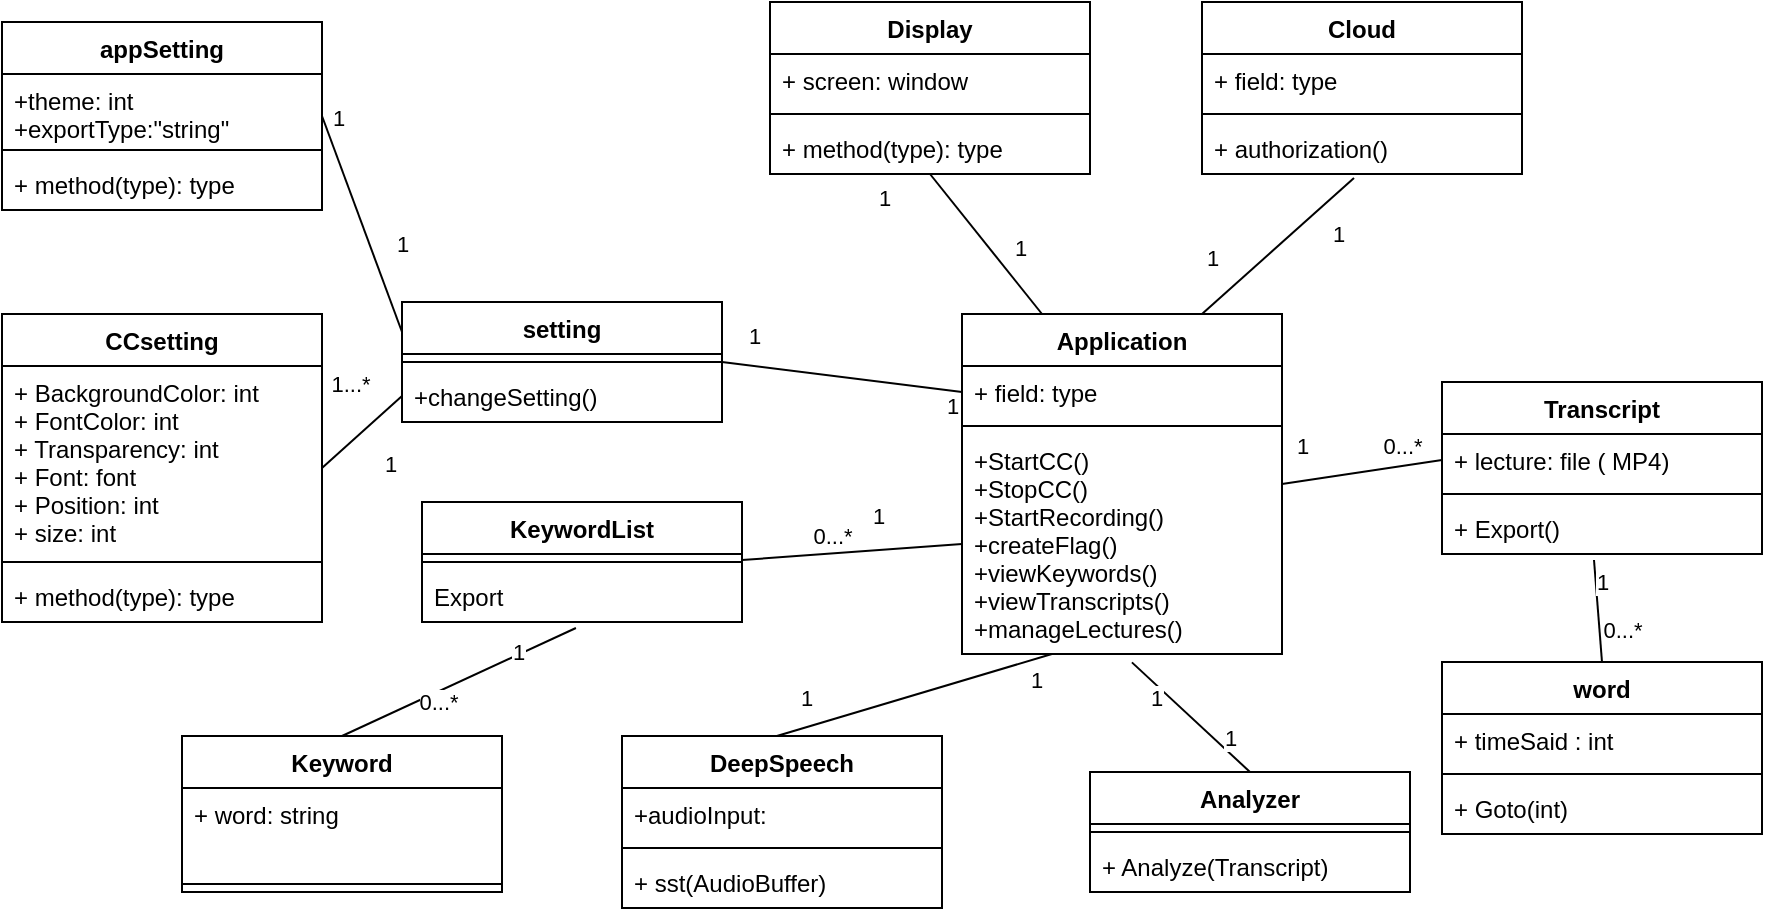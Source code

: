 <mxfile version="13.7.7" type="device"><diagram id="ke-vox9XY407SdoFLT9R" name="Page-1"><mxGraphModel dx="2249" dy="803" grid="1" gridSize="10" guides="1" tooltips="1" connect="1" arrows="1" fold="1" page="1" pageScale="1" pageWidth="827" pageHeight="1169" math="0" shadow="0"><root><mxCell id="0"/><mxCell id="1" parent="0"/><mxCell id="bHjHPUOmLQNtJoovBf43-21" value="" style="endArrow=none;html=1;entryX=0.475;entryY=1.115;entryDx=0;entryDy=0;exitX=0.5;exitY=0;exitDx=0;exitDy=0;entryPerimeter=0;" edge="1" parent="1" source="bHjHPUOmLQNtJoovBf43-9" target="bHjHPUOmLQNtJoovBf43-43"><mxGeometry width="50" height="50" relative="1" as="geometry"><mxPoint x="360" y="430" as="sourcePoint"/><mxPoint x="670" y="464" as="targetPoint"/></mxGeometry></mxCell><mxCell id="bHjHPUOmLQNtJoovBf43-57" value="1" style="edgeLabel;html=1;align=center;verticalAlign=middle;resizable=0;points=[];" vertex="1" connectable="0" parent="bHjHPUOmLQNtJoovBf43-21"><mxGeometry x="0.451" relative="1" as="geometry"><mxPoint x="2.89" y="-3.11" as="offset"/></mxGeometry></mxCell><mxCell id="bHjHPUOmLQNtJoovBf43-58" value="0...*" style="edgeLabel;html=1;align=center;verticalAlign=middle;resizable=0;points=[];" vertex="1" connectable="0" parent="bHjHPUOmLQNtJoovBf43-21"><mxGeometry x="-0.373" relative="1" as="geometry"><mxPoint x="11.25" as="offset"/></mxGeometry></mxCell><mxCell id="bHjHPUOmLQNtJoovBf43-9" value="word" style="swimlane;fontStyle=1;align=center;verticalAlign=top;childLayout=stackLayout;horizontal=1;startSize=26;horizontalStack=0;resizeParent=1;resizeParentMax=0;resizeLast=0;collapsible=1;marginBottom=0;" vertex="1" parent="1"><mxGeometry x="590" y="530" width="160" height="86" as="geometry"/></mxCell><mxCell id="bHjHPUOmLQNtJoovBf43-10" value="+ timeSaid : int" style="text;strokeColor=none;fillColor=none;align=left;verticalAlign=top;spacingLeft=4;spacingRight=4;overflow=hidden;rotatable=0;points=[[0,0.5],[1,0.5]];portConstraint=eastwest;" vertex="1" parent="bHjHPUOmLQNtJoovBf43-9"><mxGeometry y="26" width="160" height="26" as="geometry"/></mxCell><mxCell id="bHjHPUOmLQNtJoovBf43-11" value="" style="line;strokeWidth=1;fillColor=none;align=left;verticalAlign=middle;spacingTop=-1;spacingLeft=3;spacingRight=3;rotatable=0;labelPosition=right;points=[];portConstraint=eastwest;" vertex="1" parent="bHjHPUOmLQNtJoovBf43-9"><mxGeometry y="52" width="160" height="8" as="geometry"/></mxCell><mxCell id="bHjHPUOmLQNtJoovBf43-12" value="+ Goto(int)" style="text;strokeColor=none;fillColor=none;align=left;verticalAlign=top;spacingLeft=4;spacingRight=4;overflow=hidden;rotatable=0;points=[[0,0.5],[1,0.5]];portConstraint=eastwest;" vertex="1" parent="bHjHPUOmLQNtJoovBf43-9"><mxGeometry y="60" width="160" height="26" as="geometry"/></mxCell><mxCell id="bHjHPUOmLQNtJoovBf43-22" value="" style="endArrow=none;html=1;entryX=0;entryY=0.5;entryDx=0;entryDy=0;exitX=1;exitY=0.5;exitDx=0;exitDy=0;" edge="1" parent="1" source="bHjHPUOmLQNtJoovBf43-13" target="bHjHPUOmLQNtJoovBf43-41"><mxGeometry width="50" height="50" relative="1" as="geometry"><mxPoint x="490" y="425" as="sourcePoint"/><mxPoint x="600" y="425" as="targetPoint"/></mxGeometry></mxCell><mxCell id="bHjHPUOmLQNtJoovBf43-53" value="0...*" style="edgeLabel;html=1;align=center;verticalAlign=middle;resizable=0;points=[];" vertex="1" connectable="0" parent="bHjHPUOmLQNtJoovBf43-22"><mxGeometry x="0.324" y="1" relative="1" as="geometry"><mxPoint x="7.02" y="-10.65" as="offset"/></mxGeometry></mxCell><mxCell id="bHjHPUOmLQNtJoovBf43-55" value="1" style="edgeLabel;html=1;align=center;verticalAlign=middle;resizable=0;points=[];" vertex="1" connectable="0" parent="bHjHPUOmLQNtJoovBf43-22"><mxGeometry x="-0.45" relative="1" as="geometry"><mxPoint x="-11.97" y="-16.1" as="offset"/></mxGeometry></mxCell><mxCell id="bHjHPUOmLQNtJoovBf43-40" value="Transcript" style="swimlane;fontStyle=1;align=center;verticalAlign=top;childLayout=stackLayout;horizontal=1;startSize=26;horizontalStack=0;resizeParent=1;resizeParentMax=0;resizeLast=0;collapsible=1;marginBottom=0;" vertex="1" parent="1"><mxGeometry x="590" y="390" width="160" height="86" as="geometry"><mxRectangle x="590" y="390" width="100" height="26" as="alternateBounds"/></mxGeometry></mxCell><mxCell id="bHjHPUOmLQNtJoovBf43-41" value="+ lecture: file ( MP4)" style="text;strokeColor=none;fillColor=none;align=left;verticalAlign=top;spacingLeft=4;spacingRight=4;overflow=hidden;rotatable=0;points=[[0,0.5],[1,0.5]];portConstraint=eastwest;" vertex="1" parent="bHjHPUOmLQNtJoovBf43-40"><mxGeometry y="26" width="160" height="26" as="geometry"/></mxCell><mxCell id="bHjHPUOmLQNtJoovBf43-42" value="" style="line;strokeWidth=1;fillColor=none;align=left;verticalAlign=middle;spacingTop=-1;spacingLeft=3;spacingRight=3;rotatable=0;labelPosition=right;points=[];portConstraint=eastwest;" vertex="1" parent="bHjHPUOmLQNtJoovBf43-40"><mxGeometry y="52" width="160" height="8" as="geometry"/></mxCell><mxCell id="bHjHPUOmLQNtJoovBf43-43" value="+ Export()" style="text;strokeColor=none;fillColor=none;align=left;verticalAlign=top;spacingLeft=4;spacingRight=4;overflow=hidden;rotatable=0;points=[[0,0.5],[1,0.5]];portConstraint=eastwest;" vertex="1" parent="bHjHPUOmLQNtJoovBf43-40"><mxGeometry y="60" width="160" height="26" as="geometry"/></mxCell><mxCell id="bHjHPUOmLQNtJoovBf43-69" value="" style="endArrow=none;html=1;exitX=0.25;exitY=0;exitDx=0;exitDy=0;entryX=0.5;entryY=1;entryDx=0;entryDy=0;" edge="1" parent="1" source="bHjHPUOmLQNtJoovBf43-13" target="bHjHPUOmLQNtJoovBf43-28"><mxGeometry width="50" height="50" relative="1" as="geometry"><mxPoint x="430" y="320" as="sourcePoint"/><mxPoint x="334" y="300" as="targetPoint"/></mxGeometry></mxCell><mxCell id="bHjHPUOmLQNtJoovBf43-70" value="1" style="edgeLabel;html=1;align=center;verticalAlign=middle;resizable=0;points=[];" vertex="1" connectable="0" parent="bHjHPUOmLQNtJoovBf43-69"><mxGeometry x="-0.795" y="-2" relative="1" as="geometry"><mxPoint x="-7.24" y="-24.78" as="offset"/></mxGeometry></mxCell><mxCell id="bHjHPUOmLQNtJoovBf43-71" value="&lt;div&gt;1&lt;/div&gt;" style="edgeLabel;html=1;align=center;verticalAlign=middle;resizable=0;points=[];" vertex="1" connectable="0" parent="bHjHPUOmLQNtJoovBf43-69"><mxGeometry x="0.738" y="-3" relative="1" as="geometry"><mxPoint x="-33.33" y="4.91" as="offset"/></mxGeometry></mxCell><mxCell id="bHjHPUOmLQNtJoovBf43-72" value="" style="endArrow=none;html=1;entryX=0.475;entryY=1.077;entryDx=0;entryDy=0;exitX=0.75;exitY=0;exitDx=0;exitDy=0;entryPerimeter=0;" edge="1" parent="1" source="bHjHPUOmLQNtJoovBf43-13" target="bHjHPUOmLQNtJoovBf43-39"><mxGeometry width="50" height="50" relative="1" as="geometry"><mxPoint x="490" y="382" as="sourcePoint"/><mxPoint x="410" y="176" as="targetPoint"/></mxGeometry></mxCell><mxCell id="bHjHPUOmLQNtJoovBf43-73" value="1" style="edgeLabel;html=1;align=center;verticalAlign=middle;resizable=0;points=[];" vertex="1" connectable="0" parent="bHjHPUOmLQNtJoovBf43-72"><mxGeometry x="-0.795" y="-2" relative="1" as="geometry"><mxPoint x="-4.38" y="-22.72" as="offset"/></mxGeometry></mxCell><mxCell id="bHjHPUOmLQNtJoovBf43-74" value="&lt;div&gt;1&lt;/div&gt;" style="edgeLabel;html=1;align=center;verticalAlign=middle;resizable=0;points=[];" vertex="1" connectable="0" parent="bHjHPUOmLQNtJoovBf43-72"><mxGeometry x="0.738" y="-3" relative="1" as="geometry"><mxPoint y="16.08" as="offset"/></mxGeometry></mxCell><mxCell id="bHjHPUOmLQNtJoovBf43-85" value="" style="endArrow=none;html=1;entryX=1;entryY=0.5;entryDx=0;entryDy=0;exitX=0;exitY=0.5;exitDx=0;exitDy=0;" edge="1" parent="1" source="bHjHPUOmLQNtJoovBf43-83" target="bHjHPUOmLQNtJoovBf43-17"><mxGeometry width="50" height="50" relative="1" as="geometry"><mxPoint x="80" y="502" as="sourcePoint"/><mxPoint y="296" as="targetPoint"/></mxGeometry></mxCell><mxCell id="bHjHPUOmLQNtJoovBf43-86" value="1" style="edgeLabel;html=1;align=center;verticalAlign=middle;resizable=0;points=[];" vertex="1" connectable="0" parent="bHjHPUOmLQNtJoovBf43-85"><mxGeometry x="-0.795" y="-2" relative="1" as="geometry"><mxPoint x="-0.97" y="31.13" as="offset"/></mxGeometry></mxCell><mxCell id="bHjHPUOmLQNtJoovBf43-87" value="1...*" style="edgeLabel;html=1;align=center;verticalAlign=middle;resizable=0;points=[];" vertex="1" connectable="0" parent="bHjHPUOmLQNtJoovBf43-85"><mxGeometry x="0.738" y="-3" relative="1" as="geometry"><mxPoint x="10.54" y="-35.45" as="offset"/></mxGeometry></mxCell><mxCell id="bHjHPUOmLQNtJoovBf43-88" value="" style="endArrow=none;html=1;entryX=1;entryY=0.5;entryDx=0;entryDy=0;exitX=0;exitY=0.25;exitDx=0;exitDy=0;" edge="1" parent="1" source="bHjHPUOmLQNtJoovBf43-80" target="bHjHPUOmLQNtJoovBf43-44"><mxGeometry width="50" height="50" relative="1" as="geometry"><mxPoint x="140" y="276" as="sourcePoint"/><mxPoint x="60" y="70" as="targetPoint"/></mxGeometry></mxCell><mxCell id="bHjHPUOmLQNtJoovBf43-89" value="1" style="edgeLabel;html=1;align=center;verticalAlign=middle;resizable=0;points=[];" vertex="1" connectable="0" parent="bHjHPUOmLQNtJoovBf43-88"><mxGeometry x="-0.795" y="-2" relative="1" as="geometry"><mxPoint x="1.8" y="-32.6" as="offset"/></mxGeometry></mxCell><mxCell id="bHjHPUOmLQNtJoovBf43-90" value="&lt;div&gt;1&lt;/div&gt;" style="edgeLabel;html=1;align=center;verticalAlign=middle;resizable=0;points=[];" vertex="1" connectable="0" parent="bHjHPUOmLQNtJoovBf43-88"><mxGeometry x="0.738" y="-3" relative="1" as="geometry"><mxPoint y="-11.94" as="offset"/></mxGeometry></mxCell><mxCell id="bHjHPUOmLQNtJoovBf43-92" value="" style="endArrow=none;html=1;entryX=1;entryY=0.5;entryDx=0;entryDy=0;exitX=0;exitY=0.5;exitDx=0;exitDy=0;" edge="1" parent="1" source="bHjHPUOmLQNtJoovBf43-14" target="bHjHPUOmLQNtJoovBf43-80"><mxGeometry width="50" height="50" relative="1" as="geometry"><mxPoint x="430" y="382" as="sourcePoint"/><mxPoint x="200" y="361" as="targetPoint"/></mxGeometry></mxCell><mxCell id="bHjHPUOmLQNtJoovBf43-93" value="1" style="edgeLabel;html=1;align=center;verticalAlign=middle;resizable=0;points=[];" vertex="1" connectable="0" parent="bHjHPUOmLQNtJoovBf43-92"><mxGeometry x="-0.795" y="-2" relative="1" as="geometry"><mxPoint x="6.46" y="10.16" as="offset"/></mxGeometry></mxCell><mxCell id="bHjHPUOmLQNtJoovBf43-94" value="&lt;div&gt;1&lt;/div&gt;" style="edgeLabel;html=1;align=center;verticalAlign=middle;resizable=0;points=[];" vertex="1" connectable="0" parent="bHjHPUOmLQNtJoovBf43-92"><mxGeometry x="0.738" y="-3" relative="1" as="geometry"><mxPoint y="-11.94" as="offset"/></mxGeometry></mxCell><mxCell id="bHjHPUOmLQNtJoovBf43-24" value="Analyzer" style="swimlane;fontStyle=1;align=center;verticalAlign=top;childLayout=stackLayout;horizontal=1;startSize=26;horizontalStack=0;resizeParent=1;resizeParentMax=0;resizeLast=0;collapsible=1;marginBottom=0;" vertex="1" parent="1"><mxGeometry x="414" y="585" width="160" height="60" as="geometry"/></mxCell><mxCell id="bHjHPUOmLQNtJoovBf43-26" value="" style="line;strokeWidth=1;fillColor=none;align=left;verticalAlign=middle;spacingTop=-1;spacingLeft=3;spacingRight=3;rotatable=0;labelPosition=right;points=[];portConstraint=eastwest;" vertex="1" parent="bHjHPUOmLQNtJoovBf43-24"><mxGeometry y="26" width="160" height="8" as="geometry"/></mxCell><mxCell id="bHjHPUOmLQNtJoovBf43-27" value="+ Analyze(Transcript)" style="text;strokeColor=none;fillColor=none;align=left;verticalAlign=top;spacingLeft=4;spacingRight=4;overflow=hidden;rotatable=0;points=[[0,0.5],[1,0.5]];portConstraint=eastwest;" vertex="1" parent="bHjHPUOmLQNtJoovBf43-24"><mxGeometry y="34" width="160" height="26" as="geometry"/></mxCell><mxCell id="bHjHPUOmLQNtJoovBf43-97" value="" style="endArrow=none;html=1;entryX=0.5;entryY=0;entryDx=0;entryDy=0;exitX=0.531;exitY=1.038;exitDx=0;exitDy=0;exitPerimeter=0;" edge="1" parent="1" source="bHjHPUOmLQNtJoovBf43-16" target="bHjHPUOmLQNtJoovBf43-24"><mxGeometry width="50" height="50" relative="1" as="geometry"><mxPoint x="440" y="392" as="sourcePoint"/><mxPoint x="360" y="186" as="targetPoint"/></mxGeometry></mxCell><mxCell id="bHjHPUOmLQNtJoovBf43-98" value="1" style="edgeLabel;html=1;align=center;verticalAlign=middle;resizable=0;points=[];" vertex="1" connectable="0" parent="bHjHPUOmLQNtJoovBf43-97"><mxGeometry x="-0.795" y="-2" relative="1" as="geometry"><mxPoint x="6.46" y="10.16" as="offset"/></mxGeometry></mxCell><mxCell id="bHjHPUOmLQNtJoovBf43-99" value="&lt;div&gt;1&lt;/div&gt;" style="edgeLabel;html=1;align=center;verticalAlign=middle;resizable=0;points=[];" vertex="1" connectable="0" parent="bHjHPUOmLQNtJoovBf43-97"><mxGeometry x="0.738" y="-3" relative="1" as="geometry"><mxPoint y="-11.94" as="offset"/></mxGeometry></mxCell><mxCell id="bHjHPUOmLQNtJoovBf43-100" value="" style="endArrow=none;html=1;entryX=0.463;entryY=0.012;entryDx=0;entryDy=0;exitX=0.281;exitY=1;exitDx=0;exitDy=0;exitPerimeter=0;entryPerimeter=0;" edge="1" parent="1" source="bHjHPUOmLQNtJoovBf43-16" target="bHjHPUOmLQNtJoovBf43-48"><mxGeometry width="50" height="50" relative="1" as="geometry"><mxPoint x="450" y="402" as="sourcePoint"/><mxPoint x="370" y="196" as="targetPoint"/></mxGeometry></mxCell><mxCell id="bHjHPUOmLQNtJoovBf43-101" value="1" style="edgeLabel;html=1;align=center;verticalAlign=middle;resizable=0;points=[];" vertex="1" connectable="0" parent="bHjHPUOmLQNtJoovBf43-100"><mxGeometry x="-0.795" y="-2" relative="1" as="geometry"><mxPoint x="6.46" y="10.16" as="offset"/></mxGeometry></mxCell><mxCell id="bHjHPUOmLQNtJoovBf43-102" value="&lt;div&gt;1&lt;/div&gt;" style="edgeLabel;html=1;align=center;verticalAlign=middle;resizable=0;points=[];" vertex="1" connectable="0" parent="bHjHPUOmLQNtJoovBf43-100"><mxGeometry x="0.738" y="-3" relative="1" as="geometry"><mxPoint y="-11.94" as="offset"/></mxGeometry></mxCell><mxCell id="bHjHPUOmLQNtJoovBf43-103" value="" style="endArrow=none;html=1;entryX=0.481;entryY=1.115;entryDx=0;entryDy=0;exitX=0.5;exitY=0;exitDx=0;exitDy=0;entryPerimeter=0;" edge="1" parent="1" source="bHjHPUOmLQNtJoovBf43-64" target="bHjHPUOmLQNtJoovBf43-63"><mxGeometry width="50" height="50" relative="1" as="geometry"><mxPoint x="670" y="530" as="sourcePoint"/><mxPoint x="666" y="478.99" as="targetPoint"/></mxGeometry></mxCell><mxCell id="bHjHPUOmLQNtJoovBf43-104" value="1" style="edgeLabel;html=1;align=center;verticalAlign=middle;resizable=0;points=[];" vertex="1" connectable="0" parent="bHjHPUOmLQNtJoovBf43-103"><mxGeometry x="0.451" relative="1" as="geometry"><mxPoint x="2.89" y="-3.11" as="offset"/></mxGeometry></mxCell><mxCell id="bHjHPUOmLQNtJoovBf43-105" value="0...*" style="edgeLabel;html=1;align=center;verticalAlign=middle;resizable=0;points=[];" vertex="1" connectable="0" parent="bHjHPUOmLQNtJoovBf43-103"><mxGeometry x="-0.373" relative="1" as="geometry"><mxPoint x="11.25" as="offset"/></mxGeometry></mxCell><mxCell id="bHjHPUOmLQNtJoovBf43-106" value="" style="endArrow=none;html=1;entryX=1;entryY=0.375;entryDx=0;entryDy=0;exitX=0;exitY=0.5;exitDx=0;exitDy=0;entryPerimeter=0;" edge="1" parent="1" source="bHjHPUOmLQNtJoovBf43-16" target="bHjHPUOmLQNtJoovBf43-62"><mxGeometry width="50" height="50" relative="1" as="geometry"><mxPoint x="510" y="425" as="sourcePoint"/><mxPoint x="170" y="538" as="targetPoint"/></mxGeometry></mxCell><mxCell id="bHjHPUOmLQNtJoovBf43-107" value="0...*" style="edgeLabel;html=1;align=center;verticalAlign=middle;resizable=0;points=[];" vertex="1" connectable="0" parent="bHjHPUOmLQNtJoovBf43-106"><mxGeometry x="0.324" y="1" relative="1" as="geometry"><mxPoint x="7.02" y="-10.65" as="offset"/></mxGeometry></mxCell><mxCell id="bHjHPUOmLQNtJoovBf43-108" value="1" style="edgeLabel;html=1;align=center;verticalAlign=middle;resizable=0;points=[];" vertex="1" connectable="0" parent="bHjHPUOmLQNtJoovBf43-106"><mxGeometry x="-0.45" relative="1" as="geometry"><mxPoint x="-11.97" y="-16.1" as="offset"/></mxGeometry></mxCell><mxCell id="bHjHPUOmLQNtJoovBf43-28" value="Display" style="swimlane;fontStyle=1;align=center;verticalAlign=top;childLayout=stackLayout;horizontal=1;startSize=26;horizontalStack=0;resizeParent=1;resizeParentMax=0;resizeLast=0;collapsible=1;marginBottom=0;" vertex="1" parent="1"><mxGeometry x="254" y="200" width="160" height="86" as="geometry"/></mxCell><mxCell id="bHjHPUOmLQNtJoovBf43-29" value="+ screen: window" style="text;strokeColor=none;fillColor=none;align=left;verticalAlign=top;spacingLeft=4;spacingRight=4;overflow=hidden;rotatable=0;points=[[0,0.5],[1,0.5]];portConstraint=eastwest;" vertex="1" parent="bHjHPUOmLQNtJoovBf43-28"><mxGeometry y="26" width="160" height="26" as="geometry"/></mxCell><mxCell id="bHjHPUOmLQNtJoovBf43-30" value="" style="line;strokeWidth=1;fillColor=none;align=left;verticalAlign=middle;spacingTop=-1;spacingLeft=3;spacingRight=3;rotatable=0;labelPosition=right;points=[];portConstraint=eastwest;" vertex="1" parent="bHjHPUOmLQNtJoovBf43-28"><mxGeometry y="52" width="160" height="8" as="geometry"/></mxCell><mxCell id="bHjHPUOmLQNtJoovBf43-31" value="+ method(type): type" style="text;strokeColor=none;fillColor=none;align=left;verticalAlign=top;spacingLeft=4;spacingRight=4;overflow=hidden;rotatable=0;points=[[0,0.5],[1,0.5]];portConstraint=eastwest;" vertex="1" parent="bHjHPUOmLQNtJoovBf43-28"><mxGeometry y="60" width="160" height="26" as="geometry"/></mxCell><mxCell id="bHjHPUOmLQNtJoovBf43-36" value="Cloud" style="swimlane;fontStyle=1;align=center;verticalAlign=top;childLayout=stackLayout;horizontal=1;startSize=26;horizontalStack=0;resizeParent=1;resizeParentMax=0;resizeLast=0;collapsible=1;marginBottom=0;" vertex="1" parent="1"><mxGeometry x="470" y="200" width="160" height="86" as="geometry"/></mxCell><mxCell id="bHjHPUOmLQNtJoovBf43-37" value="+ field: type" style="text;strokeColor=none;fillColor=none;align=left;verticalAlign=top;spacingLeft=4;spacingRight=4;overflow=hidden;rotatable=0;points=[[0,0.5],[1,0.5]];portConstraint=eastwest;" vertex="1" parent="bHjHPUOmLQNtJoovBf43-36"><mxGeometry y="26" width="160" height="26" as="geometry"/></mxCell><mxCell id="bHjHPUOmLQNtJoovBf43-38" value="" style="line;strokeWidth=1;fillColor=none;align=left;verticalAlign=middle;spacingTop=-1;spacingLeft=3;spacingRight=3;rotatable=0;labelPosition=right;points=[];portConstraint=eastwest;" vertex="1" parent="bHjHPUOmLQNtJoovBf43-36"><mxGeometry y="52" width="160" height="8" as="geometry"/></mxCell><mxCell id="bHjHPUOmLQNtJoovBf43-39" value="+ authorization()" style="text;strokeColor=none;fillColor=none;align=left;verticalAlign=top;spacingLeft=4;spacingRight=4;overflow=hidden;rotatable=0;points=[[0,0.5],[1,0.5]];portConstraint=eastwest;" vertex="1" parent="bHjHPUOmLQNtJoovBf43-36"><mxGeometry y="60" width="160" height="26" as="geometry"/></mxCell><mxCell id="bHjHPUOmLQNtJoovBf43-80" value="setting" style="swimlane;fontStyle=1;align=center;verticalAlign=top;childLayout=stackLayout;horizontal=1;startSize=26;horizontalStack=0;resizeParent=1;resizeParentMax=0;resizeLast=0;collapsible=1;marginBottom=0;" vertex="1" parent="1"><mxGeometry x="70" y="350" width="160" height="60" as="geometry"/></mxCell><mxCell id="bHjHPUOmLQNtJoovBf43-82" value="" style="line;strokeWidth=1;fillColor=none;align=left;verticalAlign=middle;spacingTop=-1;spacingLeft=3;spacingRight=3;rotatable=0;labelPosition=right;points=[];portConstraint=eastwest;" vertex="1" parent="bHjHPUOmLQNtJoovBf43-80"><mxGeometry y="26" width="160" height="8" as="geometry"/></mxCell><mxCell id="bHjHPUOmLQNtJoovBf43-83" value="+changeSetting()" style="text;strokeColor=none;fillColor=none;align=left;verticalAlign=top;spacingLeft=4;spacingRight=4;overflow=hidden;rotatable=0;points=[[0,0.5],[1,0.5]];portConstraint=eastwest;" vertex="1" parent="bHjHPUOmLQNtJoovBf43-80"><mxGeometry y="34" width="160" height="26" as="geometry"/></mxCell><mxCell id="bHjHPUOmLQNtJoovBf43-60" value="KeywordList" style="swimlane;fontStyle=1;align=center;verticalAlign=top;childLayout=stackLayout;horizontal=1;startSize=26;horizontalStack=0;resizeParent=1;resizeParentMax=0;resizeLast=0;collapsible=1;marginBottom=0;" vertex="1" parent="1"><mxGeometry x="80" y="450" width="160" height="60" as="geometry"/></mxCell><mxCell id="bHjHPUOmLQNtJoovBf43-62" value="" style="line;strokeWidth=1;fillColor=none;align=left;verticalAlign=middle;spacingTop=-1;spacingLeft=3;spacingRight=3;rotatable=0;labelPosition=right;points=[];portConstraint=eastwest;" vertex="1" parent="bHjHPUOmLQNtJoovBf43-60"><mxGeometry y="26" width="160" height="8" as="geometry"/></mxCell><mxCell id="bHjHPUOmLQNtJoovBf43-63" value="Export" style="text;strokeColor=none;fillColor=none;align=left;verticalAlign=top;spacingLeft=4;spacingRight=4;overflow=hidden;rotatable=0;points=[[0,0.5],[1,0.5]];portConstraint=eastwest;" vertex="1" parent="bHjHPUOmLQNtJoovBf43-60"><mxGeometry y="34" width="160" height="26" as="geometry"/></mxCell><mxCell id="bHjHPUOmLQNtJoovBf43-64" value="Keyword" style="swimlane;fontStyle=1;align=center;verticalAlign=top;childLayout=stackLayout;horizontal=1;startSize=26;horizontalStack=0;resizeParent=1;resizeParentMax=0;resizeLast=0;collapsible=1;marginBottom=0;" vertex="1" parent="1"><mxGeometry x="-40" y="567" width="160" height="78" as="geometry"/></mxCell><mxCell id="bHjHPUOmLQNtJoovBf43-65" value="+ word: string&#xA;" style="text;strokeColor=none;fillColor=none;align=left;verticalAlign=top;spacingLeft=4;spacingRight=4;overflow=hidden;rotatable=0;points=[[0,0.5],[1,0.5]];portConstraint=eastwest;" vertex="1" parent="bHjHPUOmLQNtJoovBf43-64"><mxGeometry y="26" width="160" height="44" as="geometry"/></mxCell><mxCell id="bHjHPUOmLQNtJoovBf43-66" value="" style="line;strokeWidth=1;fillColor=none;align=left;verticalAlign=middle;spacingTop=-1;spacingLeft=3;spacingRight=3;rotatable=0;labelPosition=right;points=[];portConstraint=eastwest;" vertex="1" parent="bHjHPUOmLQNtJoovBf43-64"><mxGeometry y="70" width="160" height="8" as="geometry"/></mxCell><mxCell id="bHjHPUOmLQNtJoovBf43-48" value="DeepSpeech" style="swimlane;fontStyle=1;align=center;verticalAlign=top;childLayout=stackLayout;horizontal=1;startSize=26;horizontalStack=0;resizeParent=1;resizeParentMax=0;resizeLast=0;collapsible=1;marginBottom=0;" vertex="1" parent="1"><mxGeometry x="180" y="567" width="160" height="86" as="geometry"/></mxCell><mxCell id="bHjHPUOmLQNtJoovBf43-49" value="+audioInput: " style="text;strokeColor=none;fillColor=none;align=left;verticalAlign=top;spacingLeft=4;spacingRight=4;overflow=hidden;rotatable=0;points=[[0,0.5],[1,0.5]];portConstraint=eastwest;" vertex="1" parent="bHjHPUOmLQNtJoovBf43-48"><mxGeometry y="26" width="160" height="26" as="geometry"/></mxCell><mxCell id="bHjHPUOmLQNtJoovBf43-50" value="" style="line;strokeWidth=1;fillColor=none;align=left;verticalAlign=middle;spacingTop=-1;spacingLeft=3;spacingRight=3;rotatable=0;labelPosition=right;points=[];portConstraint=eastwest;" vertex="1" parent="bHjHPUOmLQNtJoovBf43-48"><mxGeometry y="52" width="160" height="8" as="geometry"/></mxCell><mxCell id="bHjHPUOmLQNtJoovBf43-51" value="+ sst(AudioBuffer)" style="text;strokeColor=none;fillColor=none;align=left;verticalAlign=top;spacingLeft=4;spacingRight=4;overflow=hidden;rotatable=0;points=[[0,0.5],[1,0.5]];portConstraint=eastwest;" vertex="1" parent="bHjHPUOmLQNtJoovBf43-48"><mxGeometry y="60" width="160" height="26" as="geometry"/></mxCell><mxCell id="bHjHPUOmLQNtJoovBf43-44" value="appSetting" style="swimlane;fontStyle=1;align=center;verticalAlign=top;childLayout=stackLayout;horizontal=1;startSize=26;horizontalStack=0;resizeParent=1;resizeParentMax=0;resizeLast=0;collapsible=1;marginBottom=0;" vertex="1" parent="1"><mxGeometry x="-130" y="210" width="160" height="94" as="geometry"/></mxCell><mxCell id="bHjHPUOmLQNtJoovBf43-45" value="+theme: int&#xA;+exportType:&quot;string&quot;&#xA;" style="text;strokeColor=none;fillColor=none;align=left;verticalAlign=top;spacingLeft=4;spacingRight=4;overflow=hidden;rotatable=0;points=[[0,0.5],[1,0.5]];portConstraint=eastwest;" vertex="1" parent="bHjHPUOmLQNtJoovBf43-44"><mxGeometry y="26" width="160" height="34" as="geometry"/></mxCell><mxCell id="bHjHPUOmLQNtJoovBf43-46" value="" style="line;strokeWidth=1;fillColor=none;align=left;verticalAlign=middle;spacingTop=-1;spacingLeft=3;spacingRight=3;rotatable=0;labelPosition=right;points=[];portConstraint=eastwest;" vertex="1" parent="bHjHPUOmLQNtJoovBf43-44"><mxGeometry y="60" width="160" height="8" as="geometry"/></mxCell><mxCell id="bHjHPUOmLQNtJoovBf43-47" value="+ method(type): type" style="text;strokeColor=none;fillColor=none;align=left;verticalAlign=top;spacingLeft=4;spacingRight=4;overflow=hidden;rotatable=0;points=[[0,0.5],[1,0.5]];portConstraint=eastwest;" vertex="1" parent="bHjHPUOmLQNtJoovBf43-44"><mxGeometry y="68" width="160" height="26" as="geometry"/></mxCell><mxCell id="bHjHPUOmLQNtJoovBf43-17" value="CCsetting" style="swimlane;fontStyle=1;align=center;verticalAlign=top;childLayout=stackLayout;horizontal=1;startSize=26;horizontalStack=0;resizeParent=1;resizeParentMax=0;resizeLast=0;collapsible=1;marginBottom=0;" vertex="1" parent="1"><mxGeometry x="-130" y="356" width="160" height="154" as="geometry"/></mxCell><mxCell id="bHjHPUOmLQNtJoovBf43-18" value="+ BackgroundColor: int&#xA;+ FontColor: int&#xA;+ Transparency: int&#xA;+ Font: font&#xA;+ Position: int&#xA;+ size: int&#xA;" style="text;strokeColor=none;fillColor=none;align=left;verticalAlign=top;spacingLeft=4;spacingRight=4;overflow=hidden;rotatable=0;points=[[0,0.5],[1,0.5]];portConstraint=eastwest;" vertex="1" parent="bHjHPUOmLQNtJoovBf43-17"><mxGeometry y="26" width="160" height="94" as="geometry"/></mxCell><mxCell id="bHjHPUOmLQNtJoovBf43-19" value="" style="line;strokeWidth=1;fillColor=none;align=left;verticalAlign=middle;spacingTop=-1;spacingLeft=3;spacingRight=3;rotatable=0;labelPosition=right;points=[];portConstraint=eastwest;" vertex="1" parent="bHjHPUOmLQNtJoovBf43-17"><mxGeometry y="120" width="160" height="8" as="geometry"/></mxCell><mxCell id="bHjHPUOmLQNtJoovBf43-20" value="+ method(type): type" style="text;strokeColor=none;fillColor=none;align=left;verticalAlign=top;spacingLeft=4;spacingRight=4;overflow=hidden;rotatable=0;points=[[0,0.5],[1,0.5]];portConstraint=eastwest;" vertex="1" parent="bHjHPUOmLQNtJoovBf43-17"><mxGeometry y="128" width="160" height="26" as="geometry"/></mxCell><mxCell id="bHjHPUOmLQNtJoovBf43-13" value="Application" style="swimlane;fontStyle=1;align=center;verticalAlign=top;childLayout=stackLayout;horizontal=1;startSize=26;horizontalStack=0;resizeParent=1;resizeParentMax=0;resizeLast=0;collapsible=1;marginBottom=0;" vertex="1" parent="1"><mxGeometry x="350" y="356" width="160" height="170" as="geometry"/></mxCell><mxCell id="bHjHPUOmLQNtJoovBf43-14" value="+ field: type" style="text;strokeColor=none;fillColor=none;align=left;verticalAlign=top;spacingLeft=4;spacingRight=4;overflow=hidden;rotatable=0;points=[[0,0.5],[1,0.5]];portConstraint=eastwest;" vertex="1" parent="bHjHPUOmLQNtJoovBf43-13"><mxGeometry y="26" width="160" height="26" as="geometry"/></mxCell><mxCell id="bHjHPUOmLQNtJoovBf43-15" value="" style="line;strokeWidth=1;fillColor=none;align=left;verticalAlign=middle;spacingTop=-1;spacingLeft=3;spacingRight=3;rotatable=0;labelPosition=right;points=[];portConstraint=eastwest;" vertex="1" parent="bHjHPUOmLQNtJoovBf43-13"><mxGeometry y="52" width="160" height="8" as="geometry"/></mxCell><mxCell id="bHjHPUOmLQNtJoovBf43-16" value="+StartCC()&#xA;+StopCC()&#xA;+StartRecording()&#xA;+createFlag()&#xA;+viewKeywords()&#xA;+viewTranscripts()&#xA;+manageLectures()&#xA;" style="text;strokeColor=none;fillColor=none;align=left;verticalAlign=top;spacingLeft=4;spacingRight=4;overflow=hidden;rotatable=0;points=[[0,0.5],[1,0.5]];portConstraint=eastwest;" vertex="1" parent="bHjHPUOmLQNtJoovBf43-13"><mxGeometry y="60" width="160" height="110" as="geometry"/></mxCell></root></mxGraphModel></diagram></mxfile>